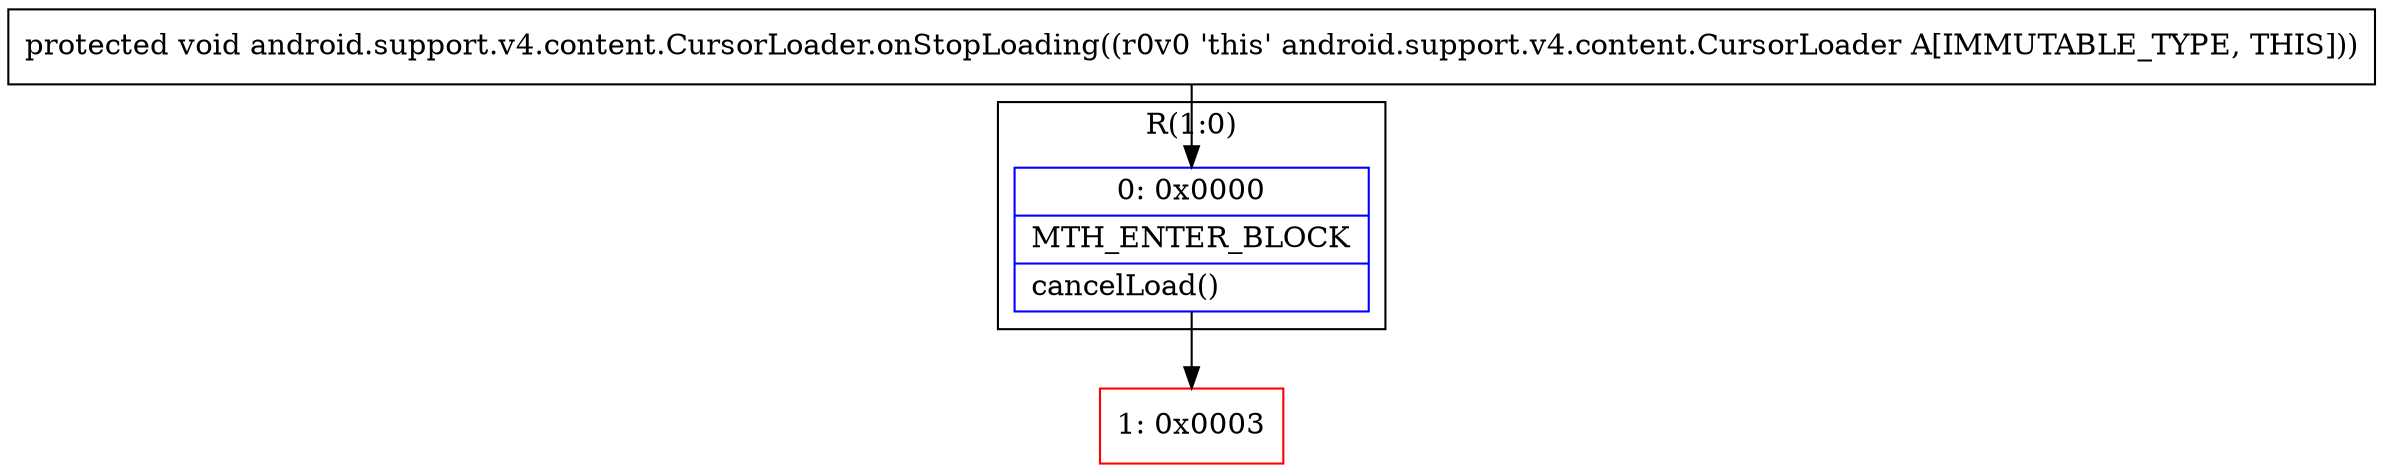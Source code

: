 digraph "CFG forandroid.support.v4.content.CursorLoader.onStopLoading()V" {
subgraph cluster_Region_1484761305 {
label = "R(1:0)";
node [shape=record,color=blue];
Node_0 [shape=record,label="{0\:\ 0x0000|MTH_ENTER_BLOCK\l|cancelLoad()\l}"];
}
Node_1 [shape=record,color=red,label="{1\:\ 0x0003}"];
MethodNode[shape=record,label="{protected void android.support.v4.content.CursorLoader.onStopLoading((r0v0 'this' android.support.v4.content.CursorLoader A[IMMUTABLE_TYPE, THIS])) }"];
MethodNode -> Node_0;
Node_0 -> Node_1;
}

